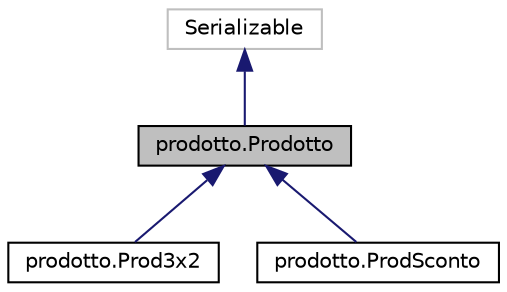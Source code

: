 digraph "prodotto.Prodotto"
{
  edge [fontname="Helvetica",fontsize="10",labelfontname="Helvetica",labelfontsize="10"];
  node [fontname="Helvetica",fontsize="10",shape=record];
  Node1 [label="prodotto.Prodotto",height=0.2,width=0.4,color="black", fillcolor="grey75", style="filled", fontcolor="black"];
  Node2 -> Node1 [dir="back",color="midnightblue",fontsize="10",style="solid",fontname="Helvetica"];
  Node2 [label="Serializable",height=0.2,width=0.4,color="grey75", fillcolor="white", style="filled"];
  Node1 -> Node3 [dir="back",color="midnightblue",fontsize="10",style="solid",fontname="Helvetica"];
  Node3 [label="prodotto.Prod3x2",height=0.2,width=0.4,color="black", fillcolor="white", style="filled",URL="$classprodotto_1_1Prod3x2.html",tooltip="classe che implementa la sottoclasse di Prodotto relativa all&#39;offerta tre per due. "];
  Node1 -> Node4 [dir="back",color="midnightblue",fontsize="10",style="solid",fontname="Helvetica"];
  Node4 [label="prodotto.ProdSconto",height=0.2,width=0.4,color="black", fillcolor="white", style="filled",URL="$classprodotto_1_1ProdSconto.html",tooltip="classe che implementa il prodotto in sconto, sottoclasse di Prodotto. "];
}
